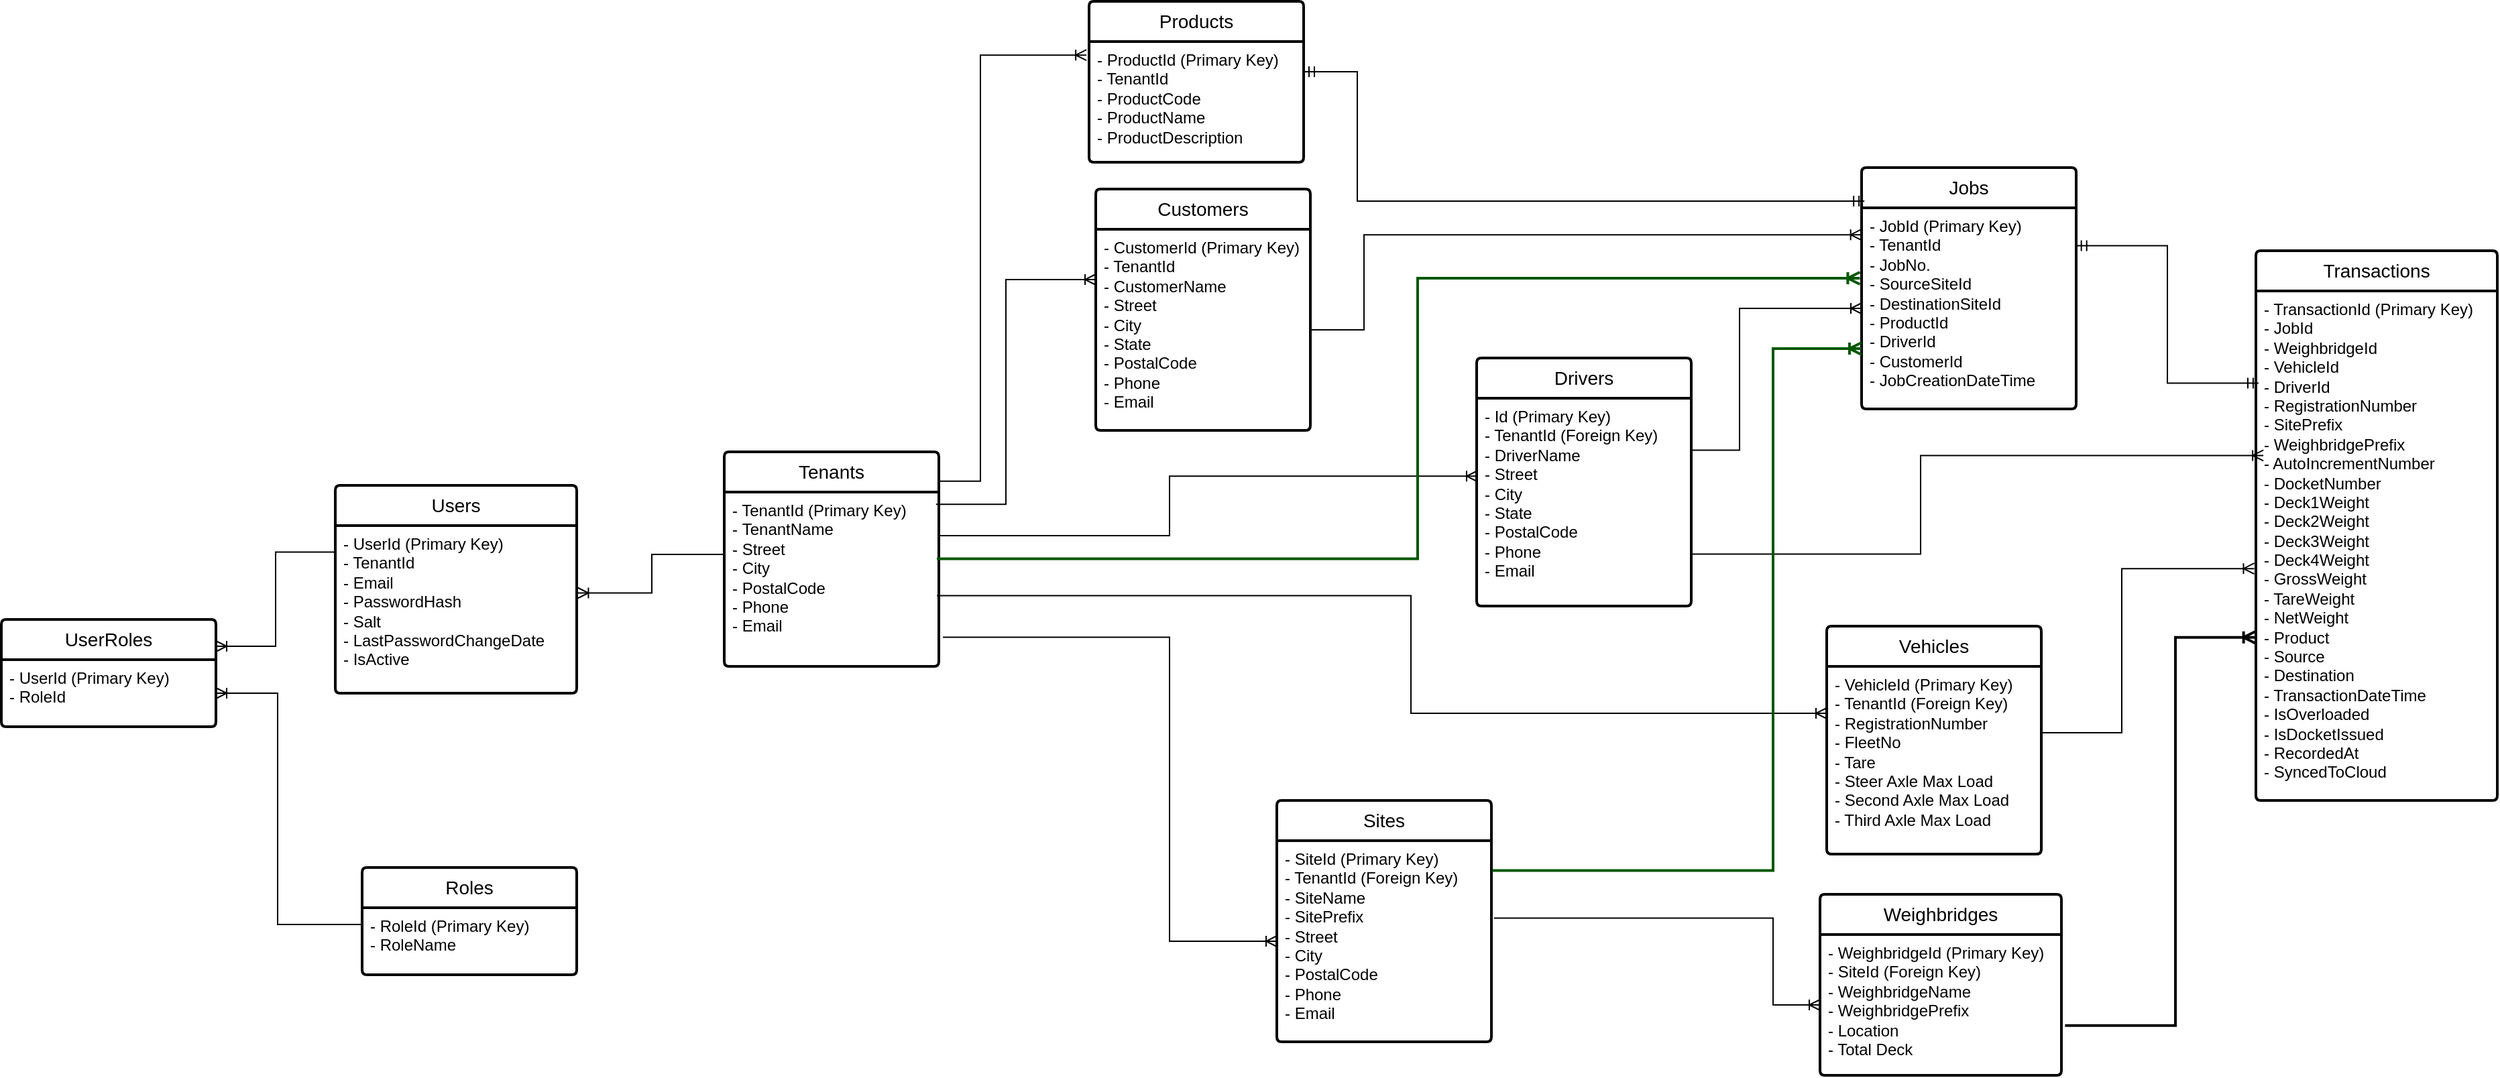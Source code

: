 <mxfile version="28.0.7">
  <diagram id="R2lEEEUBdFMjLlhIrx00" name="Page-1">
    <mxGraphModel dx="1225" dy="693" grid="1" gridSize="10" guides="1" tooltips="1" connect="1" arrows="1" fold="1" page="1" pageScale="1" pageWidth="1100" pageHeight="850" math="0" shadow="0" extFonts="Permanent Marker^https://fonts.googleapis.com/css?family=Permanent+Marker">
      <root>
        <mxCell id="0" />
        <mxCell id="1" parent="0" />
        <mxCell id="tvAf8OR9Dfq6_TRwDQqb-1" value="Customers" style="swimlane;childLayout=stackLayout;horizontal=1;startSize=30;horizontalStack=0;rounded=1;fontSize=14;fontStyle=0;strokeWidth=2;resizeParent=0;resizeLast=1;shadow=0;dashed=0;align=center;arcSize=4;whiteSpace=wrap;html=1;" parent="1" vertex="1">
          <mxGeometry x="975" y="153" width="160" height="180" as="geometry" />
        </mxCell>
        <mxCell id="tvAf8OR9Dfq6_TRwDQqb-2" value="- CustomerId (Primary Key)&lt;div&gt;- TenantId&lt;/div&gt;&lt;div&gt;- CustomerName&lt;/div&gt;&lt;div&gt;- Street&lt;/div&gt;&lt;div&gt;- City&lt;/div&gt;&lt;div&gt;- State&lt;/div&gt;&lt;div&gt;- PostalCode&lt;/div&gt;&lt;div&gt;- Phone&lt;/div&gt;&lt;div&gt;- Email&lt;/div&gt;" style="align=left;strokeColor=none;fillColor=none;spacingLeft=4;spacingRight=4;fontSize=12;verticalAlign=top;resizable=0;rotatable=0;part=1;html=1;whiteSpace=wrap;" parent="tvAf8OR9Dfq6_TRwDQqb-1" vertex="1">
          <mxGeometry y="30" width="160" height="150" as="geometry" />
        </mxCell>
        <mxCell id="tvAf8OR9Dfq6_TRwDQqb-3" value="Weighbridges" style="swimlane;childLayout=stackLayout;horizontal=1;startSize=30;horizontalStack=0;rounded=1;fontSize=14;fontStyle=0;strokeWidth=2;resizeParent=0;resizeLast=1;shadow=0;dashed=0;align=center;arcSize=4;whiteSpace=wrap;html=1;" parent="1" vertex="1">
          <mxGeometry x="1515" y="679" width="180" height="135" as="geometry" />
        </mxCell>
        <mxCell id="tvAf8OR9Dfq6_TRwDQqb-4" value="- WeighbridgeId (Primary Key)&lt;div&gt;- SiteId (Foreign Key)&lt;/div&gt;&lt;div&gt;-&amp;nbsp;&lt;span style=&quot;background-color: transparent; color: light-dark(rgb(0, 0, 0), rgb(255, 255, 255));&quot;&gt;Weighbridge&lt;/span&gt;&lt;span style=&quot;background-color: transparent; color: light-dark(rgb(0, 0, 0), rgb(255, 255, 255));&quot;&gt;Name&lt;/span&gt;&lt;/div&gt;&lt;div&gt;-&amp;nbsp;&lt;span style=&quot;background-color: transparent; color: light-dark(rgb(0, 0, 0), rgb(255, 255, 255));&quot;&gt;WeighbridgePrefix&lt;/span&gt;&lt;/div&gt;&lt;div&gt;- Location&lt;/div&gt;&lt;div&gt;- Total Deck&lt;/div&gt;" style="align=left;strokeColor=none;fillColor=none;spacingLeft=4;spacingRight=4;fontSize=12;verticalAlign=top;resizable=0;rotatable=0;part=1;html=1;whiteSpace=wrap;" parent="tvAf8OR9Dfq6_TRwDQqb-3" vertex="1">
          <mxGeometry y="30" width="180" height="105" as="geometry" />
        </mxCell>
        <mxCell id="tvAf8OR9Dfq6_TRwDQqb-5" value="Sites" style="swimlane;childLayout=stackLayout;horizontal=1;startSize=30;horizontalStack=0;rounded=1;fontSize=14;fontStyle=0;strokeWidth=2;resizeParent=0;resizeLast=1;shadow=0;dashed=0;align=center;arcSize=4;whiteSpace=wrap;html=1;" parent="1" vertex="1">
          <mxGeometry x="1110" y="609" width="160" height="180" as="geometry" />
        </mxCell>
        <mxCell id="tvAf8OR9Dfq6_TRwDQqb-6" value="&lt;div&gt;- SiteId (Primary Key)&lt;/div&gt;&lt;div&gt;- TenantId&amp;nbsp;&lt;span style=&quot;background-color: transparent; color: light-dark(rgb(0, 0, 0), rgb(255, 255, 255));&quot;&gt;(Foreign Key)&lt;/span&gt;&lt;/div&gt;- SiteName&lt;div&gt;- SitePrefix&lt;/div&gt;&lt;div&gt;- Street&lt;/div&gt;&lt;div&gt;- City&lt;/div&gt;&lt;div&gt;- PostalCode&lt;/div&gt;&lt;div&gt;- Phone&lt;/div&gt;&lt;div&gt;- Email&lt;/div&gt;" style="align=left;strokeColor=none;fillColor=none;spacingLeft=4;spacingRight=4;fontSize=12;verticalAlign=top;resizable=0;rotatable=0;part=1;html=1;whiteSpace=wrap;" parent="tvAf8OR9Dfq6_TRwDQqb-5" vertex="1">
          <mxGeometry y="30" width="160" height="150" as="geometry" />
        </mxCell>
        <mxCell id="tvAf8OR9Dfq6_TRwDQqb-7" value="Tenants" style="swimlane;childLayout=stackLayout;horizontal=1;startSize=30;horizontalStack=0;rounded=1;fontSize=14;fontStyle=0;strokeWidth=2;resizeParent=0;resizeLast=1;shadow=0;dashed=0;align=center;arcSize=4;whiteSpace=wrap;html=1;" parent="1" vertex="1">
          <mxGeometry x="698" y="349" width="160" height="160" as="geometry" />
        </mxCell>
        <mxCell id="tvAf8OR9Dfq6_TRwDQqb-8" value="- TenantId (Primary Key)&lt;div&gt;-&amp;nbsp;&lt;span style=&quot;background-color: transparent; color: light-dark(rgb(0, 0, 0), rgb(255, 255, 255));&quot;&gt;Tenant&lt;/span&gt;&lt;span style=&quot;background-color: transparent; color: light-dark(rgb(0, 0, 0), rgb(255, 255, 255));&quot;&gt;Name&lt;/span&gt;&lt;/div&gt;&lt;div&gt;&lt;div&gt;- Street&lt;/div&gt;&lt;div&gt;- City&lt;/div&gt;&lt;div&gt;- PostalCode&lt;/div&gt;&lt;div&gt;- Phone&lt;/div&gt;&lt;div&gt;- Email&lt;/div&gt;&lt;/div&gt;" style="align=left;strokeColor=none;fillColor=none;spacingLeft=4;spacingRight=4;fontSize=12;verticalAlign=top;resizable=0;rotatable=0;part=1;html=1;whiteSpace=wrap;" parent="tvAf8OR9Dfq6_TRwDQqb-7" vertex="1">
          <mxGeometry y="30" width="160" height="130" as="geometry" />
        </mxCell>
        <mxCell id="tvAf8OR9Dfq6_TRwDQqb-9" value="Vehicles" style="swimlane;childLayout=stackLayout;horizontal=1;startSize=30;horizontalStack=0;rounded=1;fontSize=14;fontStyle=0;strokeWidth=2;resizeParent=0;resizeLast=1;shadow=0;dashed=0;align=center;arcSize=4;whiteSpace=wrap;html=1;" parent="1" vertex="1">
          <mxGeometry x="1520" y="479" width="160" height="170" as="geometry" />
        </mxCell>
        <mxCell id="tvAf8OR9Dfq6_TRwDQqb-10" value="- VehicleId (Primary Key)&lt;div&gt;- TenantId (Foreign Key)&lt;br&gt;&lt;div&gt;- RegistrationNumber&lt;/div&gt;&lt;div&gt;- FleetNo&lt;/div&gt;&lt;div&gt;- Tare&lt;/div&gt;&lt;div&gt;- Steer Axle Max Load&lt;/div&gt;&lt;div&gt;&lt;span style=&quot;background-color: transparent; color: light-dark(rgb(0, 0, 0), rgb(255, 255, 255));&quot;&gt;- Second Axle Max Load&lt;/span&gt;&lt;/div&gt;&lt;div&gt;&lt;span style=&quot;background-color: transparent; color: light-dark(rgb(0, 0, 0), rgb(255, 255, 255));&quot;&gt;- Third Axle Max Load&lt;/span&gt;&lt;/div&gt;&lt;/div&gt;" style="align=left;strokeColor=none;fillColor=none;spacingLeft=4;spacingRight=4;fontSize=12;verticalAlign=top;resizable=0;rotatable=0;part=1;html=1;whiteSpace=wrap;" parent="tvAf8OR9Dfq6_TRwDQqb-9" vertex="1">
          <mxGeometry y="30" width="160" height="140" as="geometry" />
        </mxCell>
        <mxCell id="tvAf8OR9Dfq6_TRwDQqb-11" value="Drivers" style="swimlane;childLayout=stackLayout;horizontal=1;startSize=30;horizontalStack=0;rounded=1;fontSize=14;fontStyle=0;strokeWidth=2;resizeParent=0;resizeLast=1;shadow=0;dashed=0;align=center;arcSize=4;whiteSpace=wrap;html=1;" parent="1" vertex="1">
          <mxGeometry x="1259" y="279" width="160" height="185" as="geometry" />
        </mxCell>
        <mxCell id="tvAf8OR9Dfq6_TRwDQqb-12" value="- Id (Primary Key)&lt;div&gt;- TenantId (Foreign Key)&lt;br&gt;&lt;div&gt;- DriverName&lt;/div&gt;&lt;div&gt;- Street&lt;/div&gt;&lt;div&gt;- City&lt;/div&gt;&lt;div&gt;- State&lt;/div&gt;&lt;div&gt;- PostalCode&lt;/div&gt;&lt;div&gt;- Phone&lt;/div&gt;&lt;div&gt;- Email&lt;/div&gt;&lt;/div&gt;" style="align=left;strokeColor=none;fillColor=none;spacingLeft=4;spacingRight=4;fontSize=12;verticalAlign=top;resizable=0;rotatable=0;part=1;html=1;whiteSpace=wrap;" parent="tvAf8OR9Dfq6_TRwDQqb-11" vertex="1">
          <mxGeometry y="30" width="160" height="155" as="geometry" />
        </mxCell>
        <mxCell id="tvAf8OR9Dfq6_TRwDQqb-13" value="Jobs" style="swimlane;childLayout=stackLayout;horizontal=1;startSize=30;horizontalStack=0;rounded=1;fontSize=14;fontStyle=0;strokeWidth=2;resizeParent=0;resizeLast=1;shadow=0;dashed=0;align=center;arcSize=4;whiteSpace=wrap;html=1;" parent="1" vertex="1">
          <mxGeometry x="1546" y="137" width="160" height="180" as="geometry" />
        </mxCell>
        <mxCell id="tvAf8OR9Dfq6_TRwDQqb-14" value="- JobId (Primary Key)&lt;div&gt;- TenantId&lt;/div&gt;&lt;div&gt;- JobNo.&lt;/div&gt;&lt;div&gt;- SourceSiteId&lt;/div&gt;&lt;div&gt;- DestinationSiteId&lt;/div&gt;&lt;div&gt;- ProductId&lt;/div&gt;&lt;div&gt;- DriverId&lt;/div&gt;&lt;div&gt;- CustomerId&lt;/div&gt;&lt;div&gt;- JobCreationDateTime&lt;/div&gt;" style="align=left;strokeColor=none;fillColor=none;spacingLeft=4;spacingRight=4;fontSize=12;verticalAlign=top;resizable=0;rotatable=0;part=1;html=1;whiteSpace=wrap;" parent="tvAf8OR9Dfq6_TRwDQqb-13" vertex="1">
          <mxGeometry y="30" width="160" height="150" as="geometry" />
        </mxCell>
        <mxCell id="tvAf8OR9Dfq6_TRwDQqb-15" value="Products" style="swimlane;childLayout=stackLayout;horizontal=1;startSize=30;horizontalStack=0;rounded=1;fontSize=14;fontStyle=0;strokeWidth=2;resizeParent=0;resizeLast=1;shadow=0;dashed=0;align=center;arcSize=4;whiteSpace=wrap;html=1;" parent="1" vertex="1">
          <mxGeometry x="970" y="13" width="160" height="120" as="geometry" />
        </mxCell>
        <mxCell id="tvAf8OR9Dfq6_TRwDQqb-16" value="- ProductId (Primary Key)&lt;div&gt;- TenantId&lt;/div&gt;&lt;div&gt;- ProductCode&lt;/div&gt;&lt;div&gt;- ProductName&lt;/div&gt;&lt;div&gt;- ProductDescription&lt;/div&gt;&lt;div&gt;&lt;br&gt;&lt;/div&gt;" style="align=left;strokeColor=none;fillColor=none;spacingLeft=4;spacingRight=4;fontSize=12;verticalAlign=top;resizable=0;rotatable=0;part=1;html=1;whiteSpace=wrap;" parent="tvAf8OR9Dfq6_TRwDQqb-15" vertex="1">
          <mxGeometry y="30" width="160" height="90" as="geometry" />
        </mxCell>
        <mxCell id="tvAf8OR9Dfq6_TRwDQqb-18" value="" style="edgeStyle=elbowEdgeStyle;fontSize=12;html=1;endArrow=ERoneToMany;rounded=0;entryX=0;entryY=0.5;entryDx=0;entryDy=0;exitX=1.012;exitY=0.385;exitDx=0;exitDy=0;exitPerimeter=0;" parent="1" source="tvAf8OR9Dfq6_TRwDQqb-6" target="tvAf8OR9Dfq6_TRwDQqb-4" edge="1">
          <mxGeometry width="100" height="100" relative="1" as="geometry">
            <mxPoint x="1685" y="751.5" as="sourcePoint" />
            <mxPoint x="1595" y="674" as="targetPoint" />
            <Array as="points">
              <mxPoint x="1480" y="720" />
            </Array>
          </mxGeometry>
        </mxCell>
        <mxCell id="tvAf8OR9Dfq6_TRwDQqb-19" value="" style="edgeStyle=elbowEdgeStyle;fontSize=12;html=1;endArrow=ERoneToMany;rounded=0;entryX=0.031;entryY=0.323;entryDx=0;entryDy=0;entryPerimeter=0;exitX=1;exitY=0.75;exitDx=0;exitDy=0;" parent="1" source="tvAf8OR9Dfq6_TRwDQqb-12" target="tvAf8OR9Dfq6_TRwDQqb-32" edge="1">
          <mxGeometry width="100" height="100" relative="1" as="geometry">
            <mxPoint x="1543" y="409" as="sourcePoint" />
            <mxPoint x="1662.2" y="309.0" as="targetPoint" />
            <Array as="points">
              <mxPoint x="1590" y="399" />
            </Array>
          </mxGeometry>
        </mxCell>
        <mxCell id="tvAf8OR9Dfq6_TRwDQqb-20" value="" style="fontSize=12;html=1;endArrow=ERoneToMany;rounded=0;entryX=1;entryY=0.5;entryDx=0;entryDy=0;exitX=0;exitY=0.25;exitDx=0;exitDy=0;edgeStyle=elbowEdgeStyle;" parent="1" source="tvAf8OR9Dfq6_TRwDQqb-28" target="41A3cS6oTyEvzAijUUDB-2" edge="1">
          <mxGeometry width="100" height="100" relative="1" as="geometry">
            <mxPoint x="515.24" y="399.45" as="sourcePoint" />
            <mxPoint x="209.0" y="129.0" as="targetPoint" />
            <Array as="points">
              <mxPoint x="365" y="619" />
            </Array>
          </mxGeometry>
        </mxCell>
        <mxCell id="tvAf8OR9Dfq6_TRwDQqb-21" value="" style="edgeStyle=elbowEdgeStyle;fontSize=12;html=1;endArrow=ERoneToMany;rounded=0;entryX=1;entryY=0.25;entryDx=0;entryDy=0;exitX=0.001;exitY=0.158;exitDx=0;exitDy=0;exitPerimeter=0;" parent="1" source="tvAf8OR9Dfq6_TRwDQqb-30" target="41A3cS6oTyEvzAijUUDB-1" edge="1">
          <mxGeometry width="100" height="100" relative="1" as="geometry">
            <mxPoint x="644" y="219" as="sourcePoint" />
            <mxPoint x="359.0" y="99" as="targetPoint" />
          </mxGeometry>
        </mxCell>
        <mxCell id="tvAf8OR9Dfq6_TRwDQqb-22" value="" style="edgeStyle=elbowEdgeStyle;fontSize=12;html=1;endArrow=ERoneToMany;rounded=0;entryX=0;entryY=0.25;entryDx=0;entryDy=0;exitX=0.991;exitY=0.594;exitDx=0;exitDy=0;exitPerimeter=0;" parent="1" source="tvAf8OR9Dfq6_TRwDQqb-8" target="tvAf8OR9Dfq6_TRwDQqb-10" edge="1">
          <mxGeometry width="100" height="100" relative="1" as="geometry">
            <mxPoint x="1473" y="464" as="sourcePoint" />
            <mxPoint x="1708" y="579" as="targetPoint" />
            <Array as="points">
              <mxPoint x="1210" y="490" />
            </Array>
          </mxGeometry>
        </mxCell>
        <mxCell id="tvAf8OR9Dfq6_TRwDQqb-24" value="" style="edgeStyle=elbowEdgeStyle;fontSize=12;html=1;endArrow=ERoneToMany;rounded=0;entryX=1.004;entryY=0.402;entryDx=0;entryDy=0;exitX=0.006;exitY=0.358;exitDx=0;exitDy=0;exitPerimeter=0;entryPerimeter=0;" parent="1" source="tvAf8OR9Dfq6_TRwDQqb-8" target="tvAf8OR9Dfq6_TRwDQqb-30" edge="1">
          <mxGeometry width="100" height="100" relative="1" as="geometry">
            <mxPoint x="778" y="839" as="sourcePoint" />
            <mxPoint x="904.08" y="639.0" as="targetPoint" />
          </mxGeometry>
        </mxCell>
        <mxCell id="tvAf8OR9Dfq6_TRwDQqb-27" value="Roles" style="swimlane;childLayout=stackLayout;horizontal=1;startSize=30;horizontalStack=0;rounded=1;fontSize=14;fontStyle=0;strokeWidth=2;resizeParent=0;resizeLast=1;shadow=0;dashed=0;align=center;arcSize=4;whiteSpace=wrap;html=1;" parent="1" vertex="1">
          <mxGeometry x="428" y="659" width="160" height="80" as="geometry" />
        </mxCell>
        <mxCell id="tvAf8OR9Dfq6_TRwDQqb-28" value="- RoleId (Primary Key)&lt;div&gt;- RoleName&lt;/div&gt;" style="align=left;strokeColor=none;fillColor=none;spacingLeft=4;spacingRight=4;fontSize=12;verticalAlign=top;resizable=0;rotatable=0;part=1;html=1;whiteSpace=wrap;" parent="tvAf8OR9Dfq6_TRwDQqb-27" vertex="1">
          <mxGeometry y="30" width="160" height="50" as="geometry" />
        </mxCell>
        <mxCell id="tvAf8OR9Dfq6_TRwDQqb-29" value="Users" style="swimlane;childLayout=stackLayout;horizontal=1;startSize=30;horizontalStack=0;rounded=1;fontSize=14;fontStyle=0;strokeWidth=2;resizeParent=0;resizeLast=1;shadow=0;dashed=0;align=center;arcSize=4;whiteSpace=wrap;html=1;" parent="1" vertex="1">
          <mxGeometry x="408" y="374" width="180" height="155" as="geometry" />
        </mxCell>
        <mxCell id="tvAf8OR9Dfq6_TRwDQqb-30" value="- UserId (Primary Key)&lt;div&gt;- TenantId&lt;/div&gt;&lt;div&gt;- Email&lt;/div&gt;&lt;div&gt;- PasswordHash&lt;/div&gt;&lt;div&gt;- Salt&lt;/div&gt;&lt;div&gt;- LastPasswordChangeDate&lt;/div&gt;&lt;div&gt;- IsActive&lt;/div&gt;" style="align=left;strokeColor=none;fillColor=none;spacingLeft=4;spacingRight=4;fontSize=12;verticalAlign=top;resizable=0;rotatable=0;part=1;html=1;whiteSpace=wrap;" parent="tvAf8OR9Dfq6_TRwDQqb-29" vertex="1">
          <mxGeometry y="30" width="180" height="125" as="geometry" />
        </mxCell>
        <mxCell id="tvAf8OR9Dfq6_TRwDQqb-31" value="Transactions" style="swimlane;childLayout=stackLayout;horizontal=1;startSize=30;horizontalStack=0;rounded=1;fontSize=14;fontStyle=0;strokeWidth=2;resizeParent=0;resizeLast=1;shadow=0;dashed=0;align=center;arcSize=4;whiteSpace=wrap;html=1;" parent="1" vertex="1">
          <mxGeometry x="1840" y="199" width="180" height="410" as="geometry" />
        </mxCell>
        <mxCell id="tvAf8OR9Dfq6_TRwDQqb-32" value="- TransactionId (Primary Key)&lt;div&gt;- JobId&lt;/div&gt;&lt;div&gt;- WeighbridgeId&lt;/div&gt;&lt;div&gt;- VehicleId&lt;/div&gt;&lt;div&gt;- DriverId&lt;/div&gt;&lt;div&gt;- RegistrationNumber&lt;/div&gt;&lt;div&gt;- SitePrefix&lt;/div&gt;&lt;div&gt;- WeighbridgePrefix&lt;/div&gt;&lt;div&gt;- AutoIncrementNumber&lt;/div&gt;&lt;div&gt;-&amp;nbsp;&lt;span style=&quot;background-color: transparent; color: light-dark(rgb(0, 0, 0), rgb(255, 255, 255));&quot;&gt;DocketNumber&lt;/span&gt;&lt;/div&gt;&lt;div&gt;-&amp;nbsp;&lt;span style=&quot;background-color: transparent; color: light-dark(rgb(0, 0, 0), rgb(255, 255, 255));&quot;&gt;Deck1Weight&lt;/span&gt;&lt;/div&gt;&lt;div&gt;- Deck2Weight&lt;/div&gt;&lt;div&gt;- Deck3Weight&lt;/div&gt;&lt;div&gt;- Deck4Weight&lt;/div&gt;&lt;div&gt;- GrossWeight&lt;/div&gt;&lt;div&gt;- TareWeight&lt;/div&gt;&lt;div&gt;- NetWeight&lt;/div&gt;&lt;div&gt;-&amp;nbsp;&lt;span style=&quot;background-color: transparent; color: light-dark(rgb(0, 0, 0), rgb(255, 255, 255));&quot;&gt;Product&lt;/span&gt;&lt;/div&gt;&lt;div&gt;- Source&lt;/div&gt;&lt;div&gt;- Destination&lt;/div&gt;&lt;div&gt;- TransactionDateTime&lt;/div&gt;&lt;div&gt;- IsOverloaded&lt;/div&gt;&lt;div&gt;- IsDocketIssued&lt;/div&gt;&lt;div&gt;- RecordedAt&lt;/div&gt;&lt;div&gt;- SyncedToCloud&lt;/div&gt;" style="align=left;strokeColor=none;fillColor=none;spacingLeft=4;spacingRight=4;fontSize=12;verticalAlign=top;resizable=0;rotatable=0;part=1;html=1;whiteSpace=wrap;" parent="tvAf8OR9Dfq6_TRwDQqb-31" vertex="1">
          <mxGeometry y="30" width="180" height="380" as="geometry" />
        </mxCell>
        <mxCell id="41A3cS6oTyEvzAijUUDB-1" value="UserRoles" style="swimlane;childLayout=stackLayout;horizontal=1;startSize=30;horizontalStack=0;rounded=1;fontSize=14;fontStyle=0;strokeWidth=2;resizeParent=0;resizeLast=1;shadow=0;dashed=0;align=center;arcSize=4;whiteSpace=wrap;html=1;" vertex="1" parent="1">
          <mxGeometry x="159" y="474" width="160" height="80" as="geometry" />
        </mxCell>
        <mxCell id="41A3cS6oTyEvzAijUUDB-2" value="- UserId (Primary Key)&lt;div&gt;- RoleId&lt;/div&gt;" style="align=left;strokeColor=none;fillColor=none;spacingLeft=4;spacingRight=4;fontSize=12;verticalAlign=top;resizable=0;rotatable=0;part=1;html=1;whiteSpace=wrap;" vertex="1" parent="41A3cS6oTyEvzAijUUDB-1">
          <mxGeometry y="30" width="160" height="50" as="geometry" />
        </mxCell>
        <mxCell id="41A3cS6oTyEvzAijUUDB-4" value="" style="edgeStyle=elbowEdgeStyle;fontSize=12;html=1;endArrow=ERoneToMany;rounded=0;exitX=1.006;exitY=0.137;exitDx=0;exitDy=0;exitPerimeter=0;entryX=-0.012;entryY=0.112;entryDx=0;entryDy=0;entryPerimeter=0;" edge="1" parent="1" source="tvAf8OR9Dfq6_TRwDQqb-7" target="tvAf8OR9Dfq6_TRwDQqb-16">
          <mxGeometry width="100" height="100" relative="1" as="geometry">
            <mxPoint x="839" y="229.0" as="sourcePoint" />
            <mxPoint x="1129" y="49.04" as="targetPoint" />
            <Array as="points">
              <mxPoint x="889" y="199" />
            </Array>
          </mxGeometry>
        </mxCell>
        <mxCell id="41A3cS6oTyEvzAijUUDB-5" value="" style="edgeStyle=elbowEdgeStyle;fontSize=12;html=1;endArrow=ERoneToMany;rounded=0;exitX=0.987;exitY=0.07;exitDx=0;exitDy=0;exitPerimeter=0;entryX=0;entryY=0.25;entryDx=0;entryDy=0;" edge="1" parent="1" source="tvAf8OR9Dfq6_TRwDQqb-8" target="tvAf8OR9Dfq6_TRwDQqb-2">
          <mxGeometry width="100" height="100" relative="1" as="geometry">
            <mxPoint x="1028" y="808" as="sourcePoint" />
            <mxPoint x="1297" y="489" as="targetPoint" />
            <Array as="points">
              <mxPoint x="908" y="349" />
            </Array>
          </mxGeometry>
        </mxCell>
        <mxCell id="41A3cS6oTyEvzAijUUDB-6" value="" style="edgeStyle=elbowEdgeStyle;fontSize=12;html=1;endArrow=ERoneToMany;rounded=0;exitX=1;exitY=0.25;exitDx=0;exitDy=0;entryX=0.003;entryY=0.375;entryDx=0;entryDy=0;entryPerimeter=0;" edge="1" parent="1" source="tvAf8OR9Dfq6_TRwDQqb-8" target="tvAf8OR9Dfq6_TRwDQqb-12">
          <mxGeometry width="100" height="100" relative="1" as="geometry">
            <mxPoint x="1009" y="657" as="sourcePoint" />
            <mxPoint x="1145.96" y="277.42" as="targetPoint" />
            <Array as="points">
              <mxPoint x="1030" y="387" />
            </Array>
          </mxGeometry>
        </mxCell>
        <mxCell id="41A3cS6oTyEvzAijUUDB-7" value="" style="edgeStyle=elbowEdgeStyle;fontSize=12;html=1;endArrow=ERoneToMany;rounded=0;exitX=0.991;exitY=0.383;exitDx=0;exitDy=0;entryX=-0.008;entryY=0.35;entryDx=0;entryDy=0;entryPerimeter=0;fillColor=#008a00;strokeColor=#005700;strokeWidth=2;exitPerimeter=0;" edge="1" parent="1" source="tvAf8OR9Dfq6_TRwDQqb-8" target="tvAf8OR9Dfq6_TRwDQqb-14">
          <mxGeometry width="100" height="100" relative="1" as="geometry">
            <mxPoint x="1183" y="666" as="sourcePoint" />
            <mxPoint x="1470" y="549" as="targetPoint" />
            <Array as="points">
              <mxPoint x="1215" y="329" />
            </Array>
          </mxGeometry>
        </mxCell>
        <mxCell id="41A3cS6oTyEvzAijUUDB-8" value="" style="fontSize=12;html=1;endArrow=ERoneToMany;rounded=0;entryX=0;entryY=0.5;entryDx=0;entryDy=0;exitX=1.019;exitY=0.833;exitDx=0;exitDy=0;exitPerimeter=0;edgeStyle=elbowEdgeStyle;" edge="1" parent="1" source="tvAf8OR9Dfq6_TRwDQqb-8" target="tvAf8OR9Dfq6_TRwDQqb-6">
          <mxGeometry width="100" height="100" relative="1" as="geometry">
            <mxPoint x="1153" y="539" as="sourcePoint" />
            <mxPoint x="1911" y="539" as="targetPoint" />
            <Array as="points">
              <mxPoint x="1030" y="579" />
            </Array>
          </mxGeometry>
        </mxCell>
        <mxCell id="41A3cS6oTyEvzAijUUDB-10" value="" style="edgeStyle=elbowEdgeStyle;fontSize=12;html=1;endArrow=ERoneToMany;rounded=0;entryX=-0.007;entryY=0.545;entryDx=0;entryDy=0;exitX=0.999;exitY=0.354;exitDx=0;exitDy=0;exitPerimeter=0;entryPerimeter=0;" edge="1" parent="1" source="tvAf8OR9Dfq6_TRwDQqb-10" target="tvAf8OR9Dfq6_TRwDQqb-32">
          <mxGeometry width="100" height="100" relative="1" as="geometry">
            <mxPoint x="1752" y="539" as="sourcePoint" />
            <mxPoint x="1760" y="749" as="targetPoint" />
            <Array as="points">
              <mxPoint x="1740" y="479" />
            </Array>
          </mxGeometry>
        </mxCell>
        <mxCell id="41A3cS6oTyEvzAijUUDB-13" value="" style="edgeStyle=elbowEdgeStyle;fontSize=12;html=1;endArrow=ERmandOne;startArrow=ERmandOne;rounded=0;entryX=0.011;entryY=0.181;entryDx=0;entryDy=0;entryPerimeter=0;exitX=0.999;exitY=0.188;exitDx=0;exitDy=0;exitPerimeter=0;" edge="1" parent="1" source="tvAf8OR9Dfq6_TRwDQqb-14" target="tvAf8OR9Dfq6_TRwDQqb-32">
          <mxGeometry width="100" height="100" relative="1" as="geometry">
            <mxPoint x="1393" y="409" as="sourcePoint" />
            <mxPoint x="1493" y="309" as="targetPoint" />
          </mxGeometry>
        </mxCell>
        <mxCell id="41A3cS6oTyEvzAijUUDB-15" value="" style="edgeStyle=elbowEdgeStyle;fontSize=12;html=1;endArrow=ERoneToMany;rounded=0;exitX=1;exitY=0.5;exitDx=0;exitDy=0;entryX=-0.001;entryY=0.134;entryDx=0;entryDy=0;entryPerimeter=0;" edge="1" parent="1" source="tvAf8OR9Dfq6_TRwDQqb-2" target="tvAf8OR9Dfq6_TRwDQqb-14">
          <mxGeometry width="100" height="100" relative="1" as="geometry">
            <mxPoint x="1183" y="729" as="sourcePoint" />
            <mxPoint x="1470" y="599" as="targetPoint" />
            <Array as="points">
              <mxPoint x="1175" y="199" />
            </Array>
          </mxGeometry>
        </mxCell>
        <mxCell id="41A3cS6oTyEvzAijUUDB-16" value="" style="edgeStyle=elbowEdgeStyle;fontSize=12;html=1;endArrow=ERmandOne;startArrow=ERmandOne;rounded=0;entryX=0.013;entryY=0.139;entryDx=0;entryDy=0;entryPerimeter=0;exitX=1;exitY=0.25;exitDx=0;exitDy=0;" edge="1" parent="1" source="tvAf8OR9Dfq6_TRwDQqb-16" target="tvAf8OR9Dfq6_TRwDQqb-13">
          <mxGeometry width="100" height="100" relative="1" as="geometry">
            <mxPoint x="1673" y="549" as="sourcePoint" />
            <mxPoint x="1773" y="618" as="targetPoint" />
            <Array as="points">
              <mxPoint x="1170" y="110" />
            </Array>
          </mxGeometry>
        </mxCell>
        <mxCell id="41A3cS6oTyEvzAijUUDB-17" value="" style="edgeStyle=elbowEdgeStyle;fontSize=12;html=1;endArrow=ERoneToMany;rounded=0;entryX=0;entryY=0.5;entryDx=0;entryDy=0;exitX=1;exitY=0.25;exitDx=0;exitDy=0;" edge="1" parent="1" source="tvAf8OR9Dfq6_TRwDQqb-12" target="tvAf8OR9Dfq6_TRwDQqb-14">
          <mxGeometry width="100" height="100" relative="1" as="geometry">
            <mxPoint x="1555" y="513" as="sourcePoint" />
            <mxPoint x="1955" y="429" as="targetPoint" />
            <Array as="points">
              <mxPoint x="1455" y="269" />
            </Array>
          </mxGeometry>
        </mxCell>
        <mxCell id="41A3cS6oTyEvzAijUUDB-18" value="" style="edgeStyle=elbowEdgeStyle;fontSize=12;html=1;endArrow=ERoneToMany;rounded=0;entryX=0;entryY=0.75;entryDx=0;entryDy=0;exitX=1.004;exitY=0.148;exitDx=0;exitDy=0;exitPerimeter=0;fillColor=#008a00;strokeColor=#005700;strokeWidth=2;" edge="1" parent="1" source="tvAf8OR9Dfq6_TRwDQqb-6" target="tvAf8OR9Dfq6_TRwDQqb-13">
          <mxGeometry width="100" height="100" relative="1" as="geometry">
            <mxPoint x="1595" y="589" as="sourcePoint" />
            <mxPoint x="1603" y="799" as="targetPoint" />
            <Array as="points">
              <mxPoint x="1480" y="449" />
            </Array>
          </mxGeometry>
        </mxCell>
        <mxCell id="41A3cS6oTyEvzAijUUDB-19" value="" style="edgeStyle=elbowEdgeStyle;fontSize=12;html=1;endArrow=ERoneToMany;rounded=0;entryX=-0.001;entryY=0.68;entryDx=0;entryDy=0;exitX=1.015;exitY=0.646;exitDx=0;exitDy=0;exitPerimeter=0;strokeWidth=2;entryPerimeter=0;" edge="1" parent="1" source="tvAf8OR9Dfq6_TRwDQqb-4" target="tvAf8OR9Dfq6_TRwDQqb-32">
          <mxGeometry width="100" height="100" relative="1" as="geometry">
            <mxPoint x="1570" y="777" as="sourcePoint" />
            <mxPoint x="1706" y="499" as="targetPoint" />
            <Array as="points">
              <mxPoint x="1780" y="620" />
            </Array>
          </mxGeometry>
        </mxCell>
      </root>
    </mxGraphModel>
  </diagram>
</mxfile>
